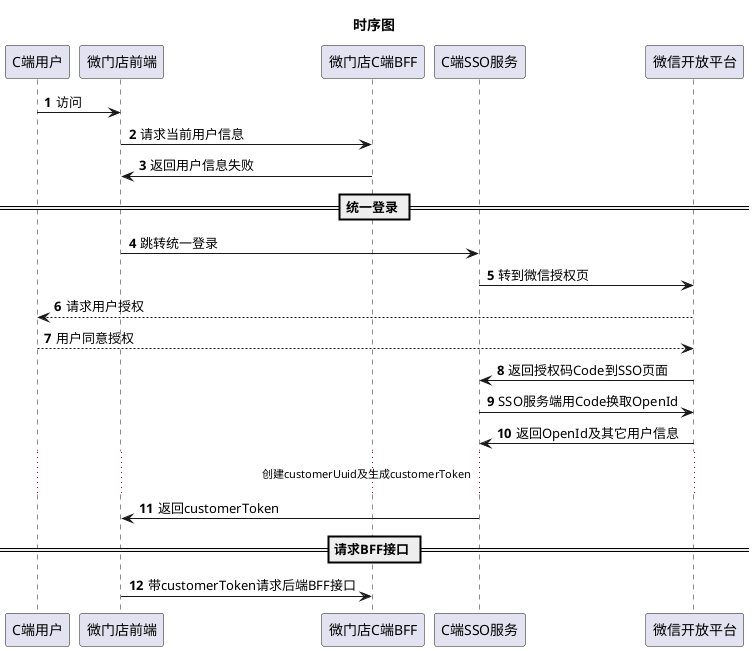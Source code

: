 @startuml
autonumber
participant C端用户
participant 微门店前端
participant 微门店C端BFF
participant C端SSO服务
participant 微信开放平台


title 时序图


C端用户 -> 微门店前端: 访问
微门店前端 -> 微门店C端BFF: 请求当前用户信息
微门店前端 <- 微门店C端BFF: 返回用户信息失败

 == 统一登录 ==
微门店前端 -> C端SSO服务: 跳转统一登录
C端SSO服务 -> 微信开放平台: 转到微信授权页
C端用户 <-- 微信开放平台: 请求用户授权
C端用户 --> 微信开放平台: 用户同意授权
C端SSO服务 <- 微信开放平台: 返回授权码Code到SSO页面

C端SSO服务 -> 微信开放平台: SSO服务端用Code换取OpenId
C端SSO服务 <- 微信开放平台: 返回OpenId及其它用户信息
... 创建customerUuid及生成customerToken ...

C端SSO服务 -> 微门店前端: 返回customerToken

 == 请求BFF接口 ==
微门店前端 -> 微门店C端BFF: 带customerToken请求后端BFF接口

@enduml
